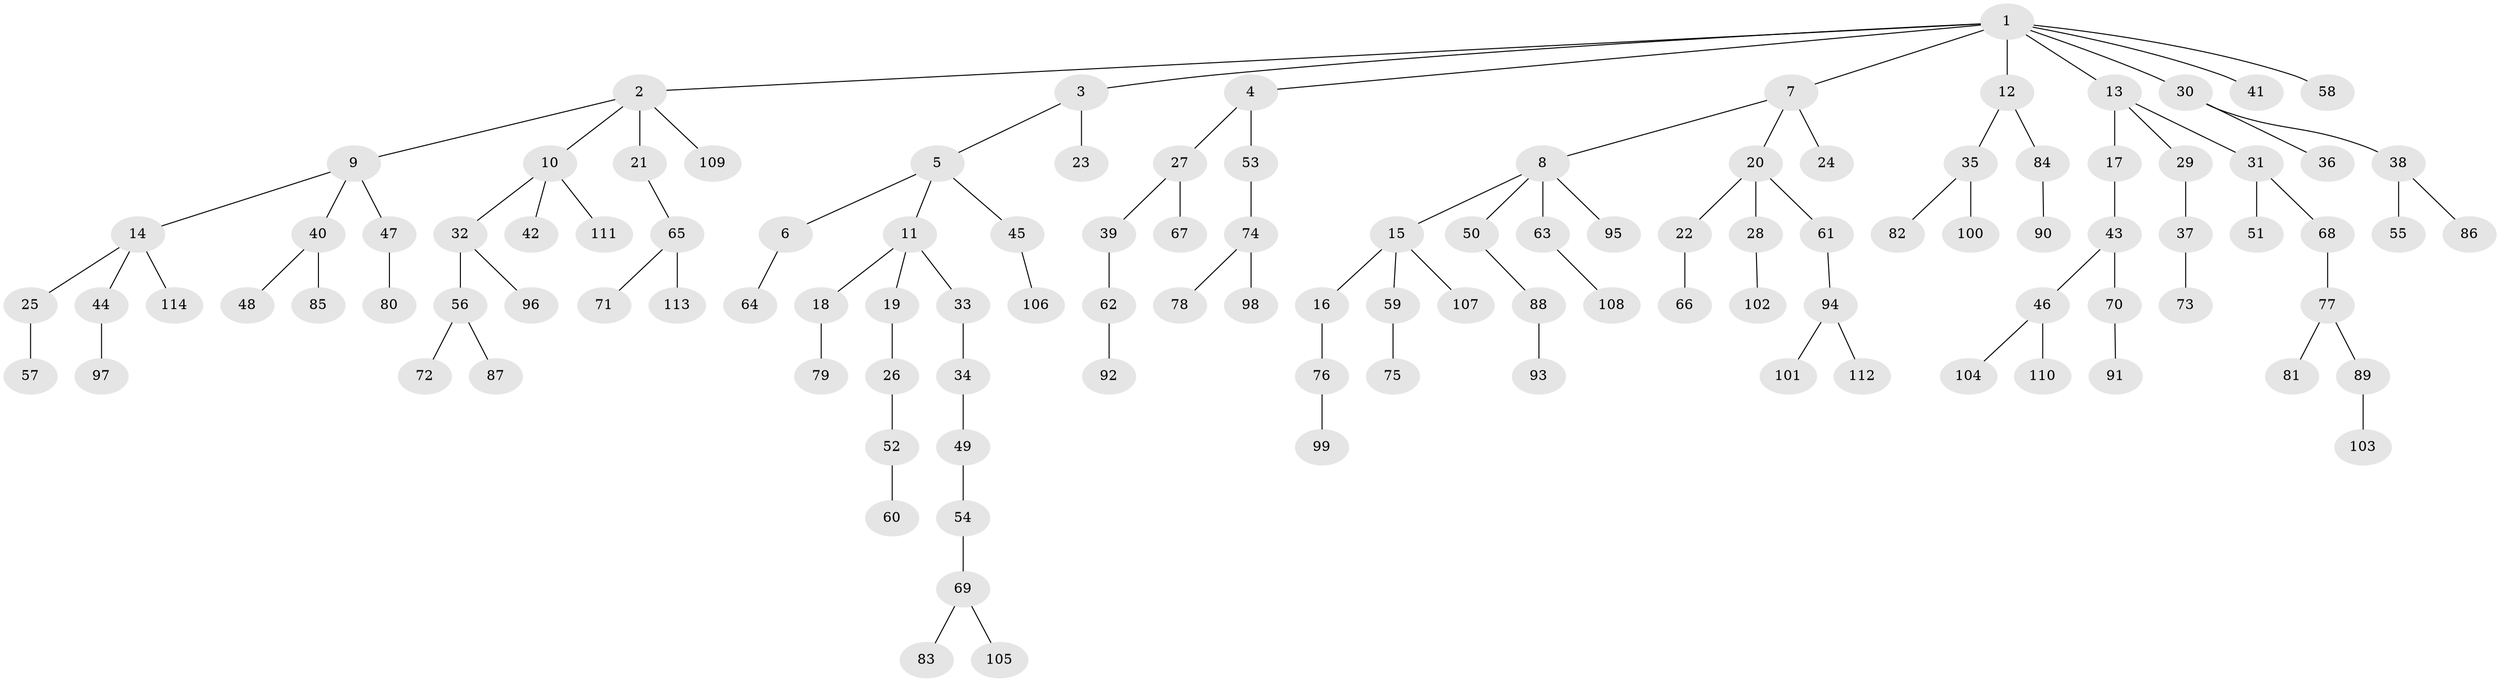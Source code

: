 // coarse degree distribution, {8: 0.012987012987012988, 5: 0.025974025974025976, 3: 0.07792207792207792, 4: 0.09090909090909091, 1: 0.4935064935064935, 6: 0.012987012987012988, 2: 0.2857142857142857}
// Generated by graph-tools (version 1.1) at 2025/52/02/27/25 19:52:12]
// undirected, 114 vertices, 113 edges
graph export_dot {
graph [start="1"]
  node [color=gray90,style=filled];
  1;
  2;
  3;
  4;
  5;
  6;
  7;
  8;
  9;
  10;
  11;
  12;
  13;
  14;
  15;
  16;
  17;
  18;
  19;
  20;
  21;
  22;
  23;
  24;
  25;
  26;
  27;
  28;
  29;
  30;
  31;
  32;
  33;
  34;
  35;
  36;
  37;
  38;
  39;
  40;
  41;
  42;
  43;
  44;
  45;
  46;
  47;
  48;
  49;
  50;
  51;
  52;
  53;
  54;
  55;
  56;
  57;
  58;
  59;
  60;
  61;
  62;
  63;
  64;
  65;
  66;
  67;
  68;
  69;
  70;
  71;
  72;
  73;
  74;
  75;
  76;
  77;
  78;
  79;
  80;
  81;
  82;
  83;
  84;
  85;
  86;
  87;
  88;
  89;
  90;
  91;
  92;
  93;
  94;
  95;
  96;
  97;
  98;
  99;
  100;
  101;
  102;
  103;
  104;
  105;
  106;
  107;
  108;
  109;
  110;
  111;
  112;
  113;
  114;
  1 -- 2;
  1 -- 3;
  1 -- 4;
  1 -- 7;
  1 -- 12;
  1 -- 13;
  1 -- 30;
  1 -- 41;
  1 -- 58;
  2 -- 9;
  2 -- 10;
  2 -- 21;
  2 -- 109;
  3 -- 5;
  3 -- 23;
  4 -- 27;
  4 -- 53;
  5 -- 6;
  5 -- 11;
  5 -- 45;
  6 -- 64;
  7 -- 8;
  7 -- 20;
  7 -- 24;
  8 -- 15;
  8 -- 50;
  8 -- 63;
  8 -- 95;
  9 -- 14;
  9 -- 40;
  9 -- 47;
  10 -- 32;
  10 -- 42;
  10 -- 111;
  11 -- 18;
  11 -- 19;
  11 -- 33;
  12 -- 35;
  12 -- 84;
  13 -- 17;
  13 -- 29;
  13 -- 31;
  14 -- 25;
  14 -- 44;
  14 -- 114;
  15 -- 16;
  15 -- 59;
  15 -- 107;
  16 -- 76;
  17 -- 43;
  18 -- 79;
  19 -- 26;
  20 -- 22;
  20 -- 28;
  20 -- 61;
  21 -- 65;
  22 -- 66;
  25 -- 57;
  26 -- 52;
  27 -- 39;
  27 -- 67;
  28 -- 102;
  29 -- 37;
  30 -- 36;
  30 -- 38;
  31 -- 51;
  31 -- 68;
  32 -- 56;
  32 -- 96;
  33 -- 34;
  34 -- 49;
  35 -- 82;
  35 -- 100;
  37 -- 73;
  38 -- 55;
  38 -- 86;
  39 -- 62;
  40 -- 48;
  40 -- 85;
  43 -- 46;
  43 -- 70;
  44 -- 97;
  45 -- 106;
  46 -- 104;
  46 -- 110;
  47 -- 80;
  49 -- 54;
  50 -- 88;
  52 -- 60;
  53 -- 74;
  54 -- 69;
  56 -- 72;
  56 -- 87;
  59 -- 75;
  61 -- 94;
  62 -- 92;
  63 -- 108;
  65 -- 71;
  65 -- 113;
  68 -- 77;
  69 -- 83;
  69 -- 105;
  70 -- 91;
  74 -- 78;
  74 -- 98;
  76 -- 99;
  77 -- 81;
  77 -- 89;
  84 -- 90;
  88 -- 93;
  89 -- 103;
  94 -- 101;
  94 -- 112;
}

